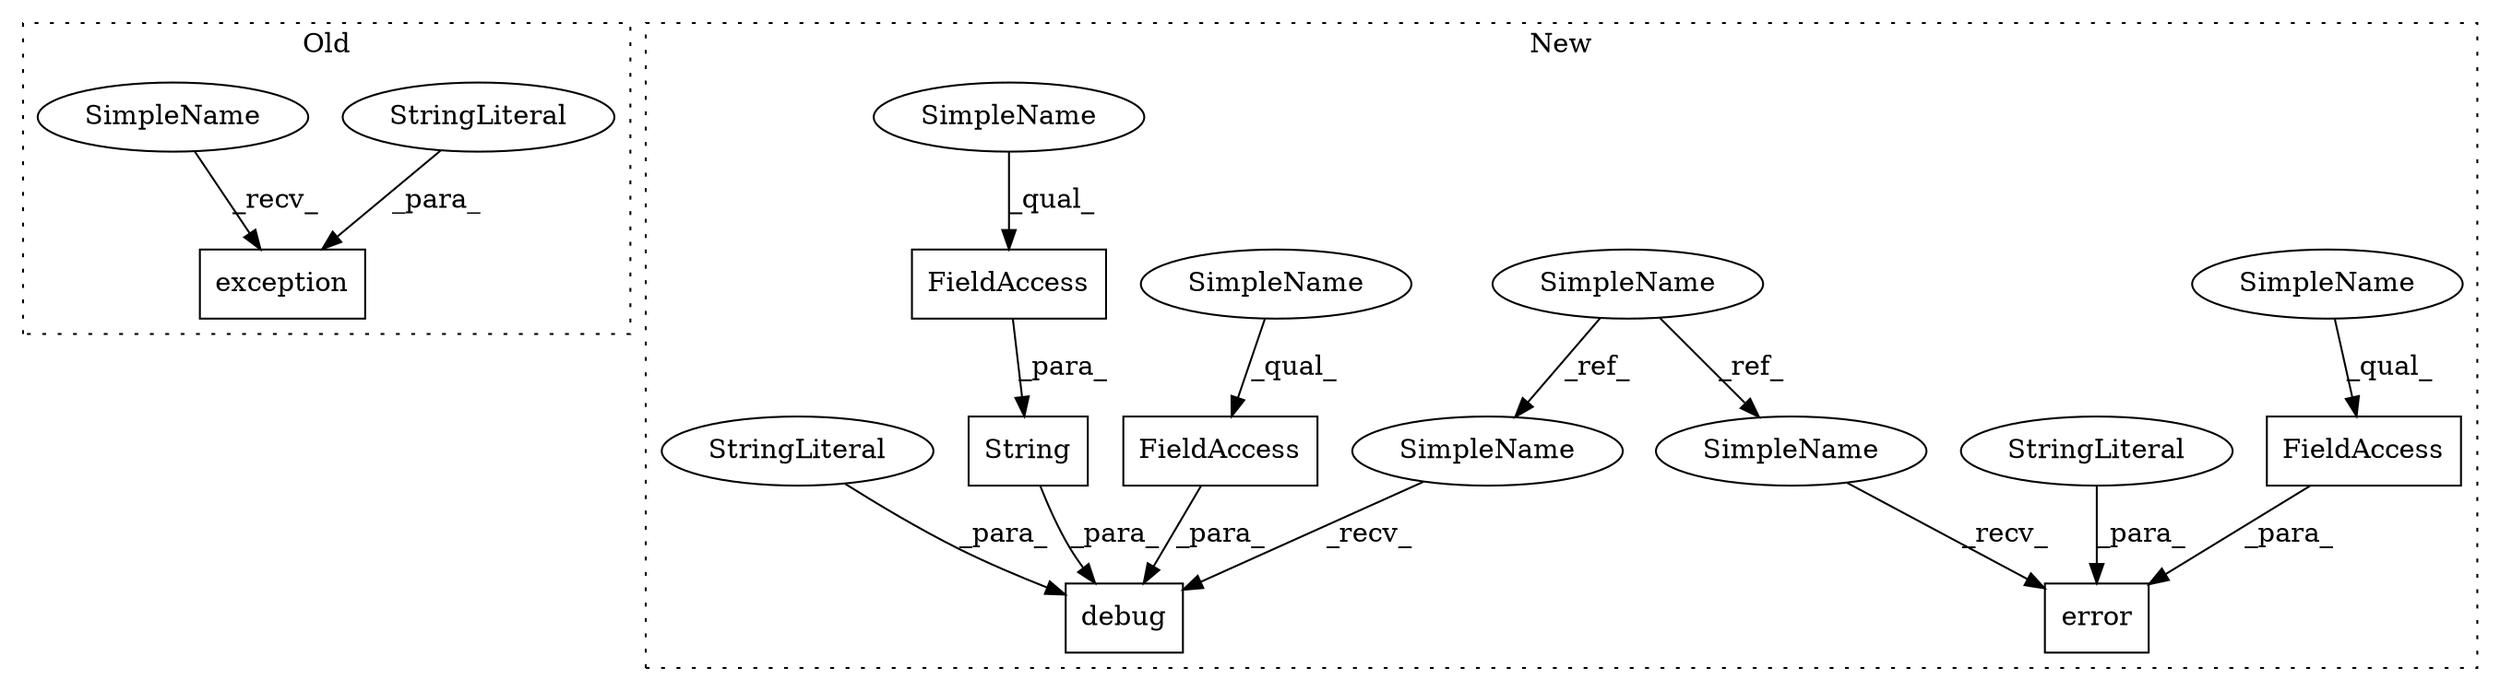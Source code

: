 digraph G {
subgraph cluster0 {
1 [label="exception" a="32" s="9450,9489" l="10,1" shape="box"];
4 [label="StringLiteral" a="45" s="9460" l="24" shape="ellipse"];
17 [label="SimpleName" a="42" s="9442" l="7" shape="ellipse"];
label = "Old";
style="dotted";
}
subgraph cluster1 {
2 [label="error" a="32" s="10055,10106" l="6,1" shape="box"];
3 [label="StringLiteral" a="45" s="10061" l="30" shape="ellipse"];
5 [label="FieldAccess" a="22" s="10092" l="9" shape="box"];
6 [label="SimpleName" a="42" s="9742" l="7" shape="ellipse"];
7 [label="debug" a="32" s="10123,10186" l="6,1" shape="box"];
8 [label="FieldAccess" a="22" s="10158" l="9" shape="box"];
9 [label="FieldAccess" a="22" s="10175" l="10" shape="box"];
10 [label="StringLiteral" a="45" s="10129" l="28" shape="ellipse"];
11 [label="String" a="32" s="10168,10185" l="7,1" shape="box"];
12 [label="SimpleName" a="42" s="10158" l="4" shape="ellipse"];
13 [label="SimpleName" a="42" s="10175" l="4" shape="ellipse"];
14 [label="SimpleName" a="42" s="10092" l="4" shape="ellipse"];
15 [label="SimpleName" a="42" s="10115" l="7" shape="ellipse"];
16 [label="SimpleName" a="42" s="10047" l="7" shape="ellipse"];
label = "New";
style="dotted";
}
3 -> 2 [label="_para_"];
4 -> 1 [label="_para_"];
5 -> 2 [label="_para_"];
6 -> 15 [label="_ref_"];
6 -> 16 [label="_ref_"];
8 -> 7 [label="_para_"];
9 -> 11 [label="_para_"];
10 -> 7 [label="_para_"];
11 -> 7 [label="_para_"];
12 -> 8 [label="_qual_"];
13 -> 9 [label="_qual_"];
14 -> 5 [label="_qual_"];
15 -> 7 [label="_recv_"];
16 -> 2 [label="_recv_"];
17 -> 1 [label="_recv_"];
}
